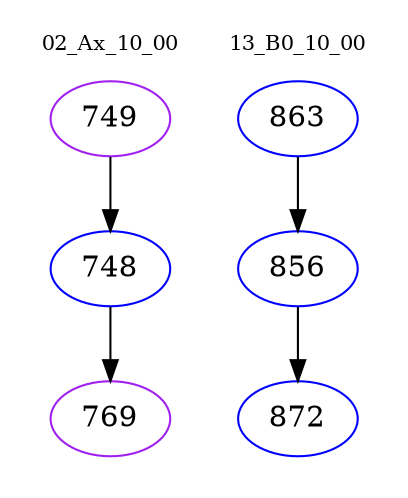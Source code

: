 digraph{
subgraph cluster_0 {
color = white
label = "02_Ax_10_00";
fontsize=10;
T0_749 [label="749", color="purple"]
T0_749 -> T0_748 [color="black"]
T0_748 [label="748", color="blue"]
T0_748 -> T0_769 [color="black"]
T0_769 [label="769", color="purple"]
}
subgraph cluster_1 {
color = white
label = "13_B0_10_00";
fontsize=10;
T1_863 [label="863", color="blue"]
T1_863 -> T1_856 [color="black"]
T1_856 [label="856", color="blue"]
T1_856 -> T1_872 [color="black"]
T1_872 [label="872", color="blue"]
}
}
